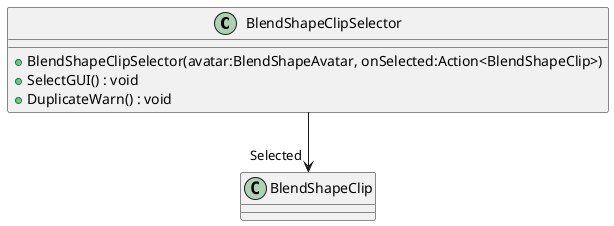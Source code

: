 @startuml
class BlendShapeClipSelector {
    + BlendShapeClipSelector(avatar:BlendShapeAvatar, onSelected:Action<BlendShapeClip>)
    + SelectGUI() : void
    + DuplicateWarn() : void
}
BlendShapeClipSelector --> "Selected" BlendShapeClip
@enduml
